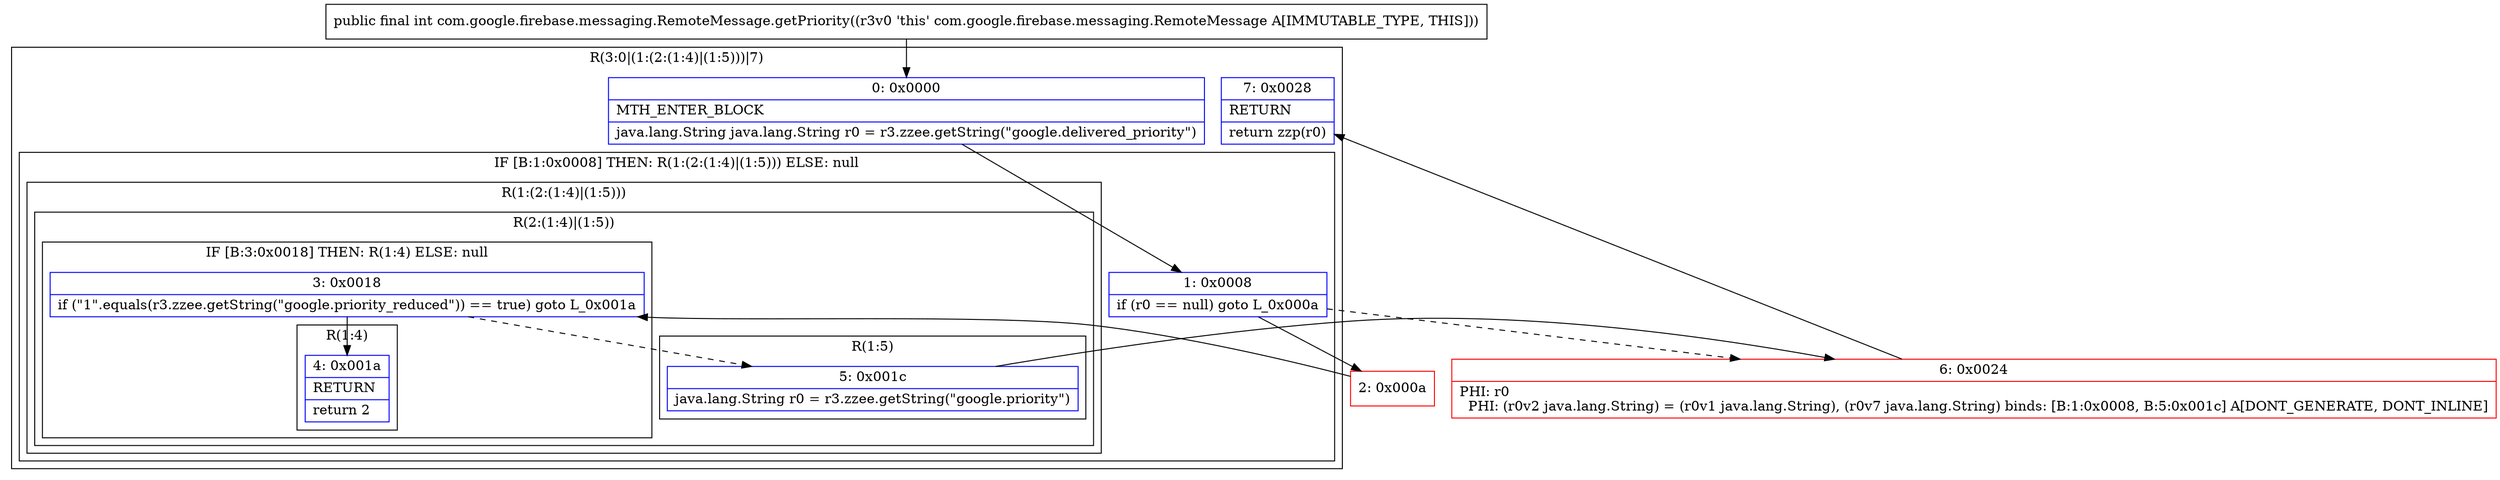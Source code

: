 digraph "CFG forcom.google.firebase.messaging.RemoteMessage.getPriority()I" {
subgraph cluster_Region_606351344 {
label = "R(3:0|(1:(2:(1:4)|(1:5)))|7)";
node [shape=record,color=blue];
Node_0 [shape=record,label="{0\:\ 0x0000|MTH_ENTER_BLOCK\l|java.lang.String java.lang.String r0 = r3.zzee.getString(\"google.delivered_priority\")\l}"];
subgraph cluster_IfRegion_1808139737 {
label = "IF [B:1:0x0008] THEN: R(1:(2:(1:4)|(1:5))) ELSE: null";
node [shape=record,color=blue];
Node_1 [shape=record,label="{1\:\ 0x0008|if (r0 == null) goto L_0x000a\l}"];
subgraph cluster_Region_115175224 {
label = "R(1:(2:(1:4)|(1:5)))";
node [shape=record,color=blue];
subgraph cluster_Region_1401249521 {
label = "R(2:(1:4)|(1:5))";
node [shape=record,color=blue];
subgraph cluster_IfRegion_676883972 {
label = "IF [B:3:0x0018] THEN: R(1:4) ELSE: null";
node [shape=record,color=blue];
Node_3 [shape=record,label="{3\:\ 0x0018|if (\"1\".equals(r3.zzee.getString(\"google.priority_reduced\")) == true) goto L_0x001a\l}"];
subgraph cluster_Region_1669651480 {
label = "R(1:4)";
node [shape=record,color=blue];
Node_4 [shape=record,label="{4\:\ 0x001a|RETURN\l|return 2\l}"];
}
}
subgraph cluster_Region_570884793 {
label = "R(1:5)";
node [shape=record,color=blue];
Node_5 [shape=record,label="{5\:\ 0x001c|java.lang.String r0 = r3.zzee.getString(\"google.priority\")\l}"];
}
}
}
}
Node_7 [shape=record,label="{7\:\ 0x0028|RETURN\l|return zzp(r0)\l}"];
}
Node_2 [shape=record,color=red,label="{2\:\ 0x000a}"];
Node_6 [shape=record,color=red,label="{6\:\ 0x0024|PHI: r0 \l  PHI: (r0v2 java.lang.String) = (r0v1 java.lang.String), (r0v7 java.lang.String) binds: [B:1:0x0008, B:5:0x001c] A[DONT_GENERATE, DONT_INLINE]\l}"];
MethodNode[shape=record,label="{public final int com.google.firebase.messaging.RemoteMessage.getPriority((r3v0 'this' com.google.firebase.messaging.RemoteMessage A[IMMUTABLE_TYPE, THIS])) }"];
MethodNode -> Node_0;
Node_0 -> Node_1;
Node_1 -> Node_2;
Node_1 -> Node_6[style=dashed];
Node_3 -> Node_4;
Node_3 -> Node_5[style=dashed];
Node_5 -> Node_6;
Node_2 -> Node_3;
Node_6 -> Node_7;
}

